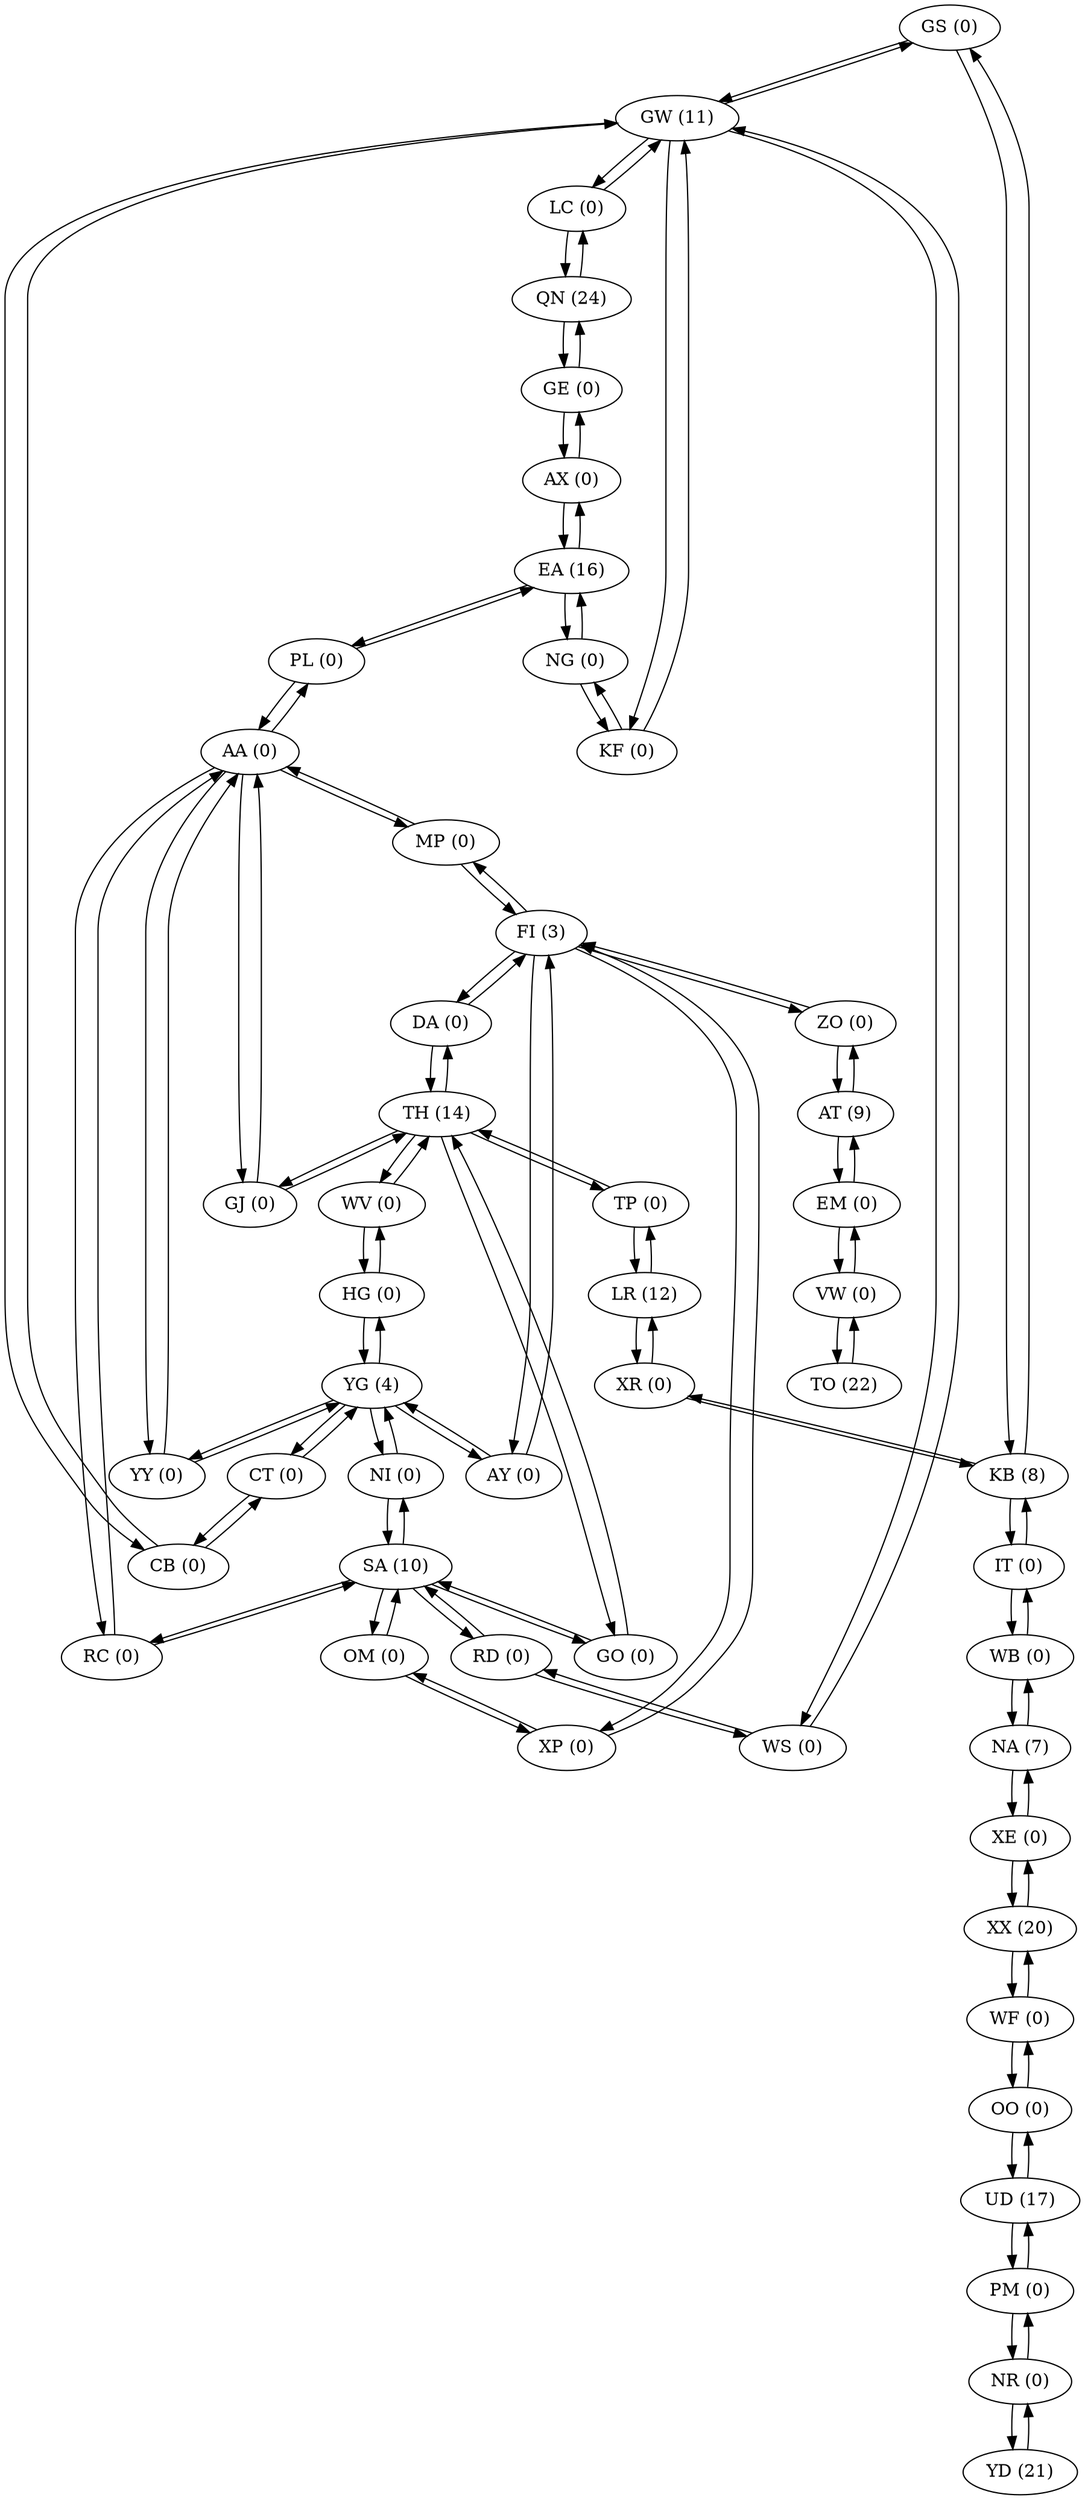 digraph G {
    GS [label = "GS (0)"]
    CB [label = "CB (0)"]
    TP [label = "TP (0)"]
    FI [label = "FI (3)"]
    WV [label = "WV (0)"]
    EA [label = "EA (16)"]
    AT [label = "AT (9)"]
    WS [label = "WS (0)"]
    MP [label = "MP (0)"]
    GE [label = "GE (0)"]
    SA [label = "SA (10)"]
    NI [label = "NI (0)"]
    GO [label = "GO (0)"]
    IT [label = "IT (0)"]
    NG [label = "NG (0)"]
    RD [label = "RD (0)"]
    LR [label = "LR (12)"]
    TO [label = "TO (22)"]
    WF [label = "WF (0)"]
    YD [label = "YD (21)"]
    XR [label = "XR (0)"]
    KF [label = "KF (0)"]
    OO [label = "OO (0)"]
    HG [label = "HG (0)"]
    CT [label = "CT (0)"]
    DA [label = "DA (0)"]
    YY [label = "YY (0)"]
    VW [label = "VW (0)"]
    RC [label = "RC (0)"]
    PL [label = "PL (0)"]
    TH [label = "TH (14)"]
    QN [label = "QN (24)"]
    XE [label = "XE (0)"]
    XP [label = "XP (0)"]
    AX [label = "AX (0)"]
    EM [label = "EM (0)"]
    NR [label = "NR (0)"]
    YG [label = "YG (4)"]
    PM [label = "PM (0)"]
    AY [label = "AY (0)"]
    GJ [label = "GJ (0)"]
    LC [label = "LC (0)"]
    UD [label = "UD (17)"]
    AA [label = "AA (0)"]
    OM [label = "OM (0)"]
    WB [label = "WB (0)"]
    GW [label = "GW (11)"]
    NA [label = "NA (7)"]
    XX [label = "XX (20)"]
    ZO [label = "ZO (0)"]
    KB [label = "KB (8)"]

    GS -> KB, GW
    CB -> GW, CT
    TP -> LR, TH
    FI -> DA, AY, ZO, MP, XP
    WV -> TH, HG
    EA -> PL, NG, AX
    AT -> ZO, EM
    WS -> GW, RD
    MP -> AA, FI
    GE -> AX, QN
    SA -> NI, OM, RD, RC, GO
    NI -> SA, YG
    GO -> TH, SA
    IT -> WB, KB
    NG -> EA, KF
    RD -> SA, WS
    LR -> TP, XR
    TO -> VW
    WF -> XX, OO
    YD -> NR
    XR -> LR, KB
    KF -> GW, NG
    OO -> UD, WF
    HG -> WV, YG
    CT -> YG, CB
    DA -> TH, FI
    YY -> AA, YG
    VW -> TO, EM
    RC -> AA, SA
    PL -> AA, EA
    TH -> GO, WV, GJ, DA, TP
    QN -> LC, GE
    XE -> NA, XX
    XP -> FI, OM
    AX -> GE, EA
    EM -> AT, VW
    NR -> YD, PM
    YG -> AY, HG, NI, YY, CT
    PM -> UD, NR
    AY -> YG, FI
    GJ -> AA, TH
    LC -> QN, GW
    UD -> OO, PM
    AA -> MP, GJ, YY, RC, PL
    OM -> XP, SA
    WB -> NA, IT
    GW -> KF, GS, LC, CB, WS
    NA -> WB, XE
    XX -> XE, WF
    ZO -> AT, FI
    KB -> XR, GS, IT
}
